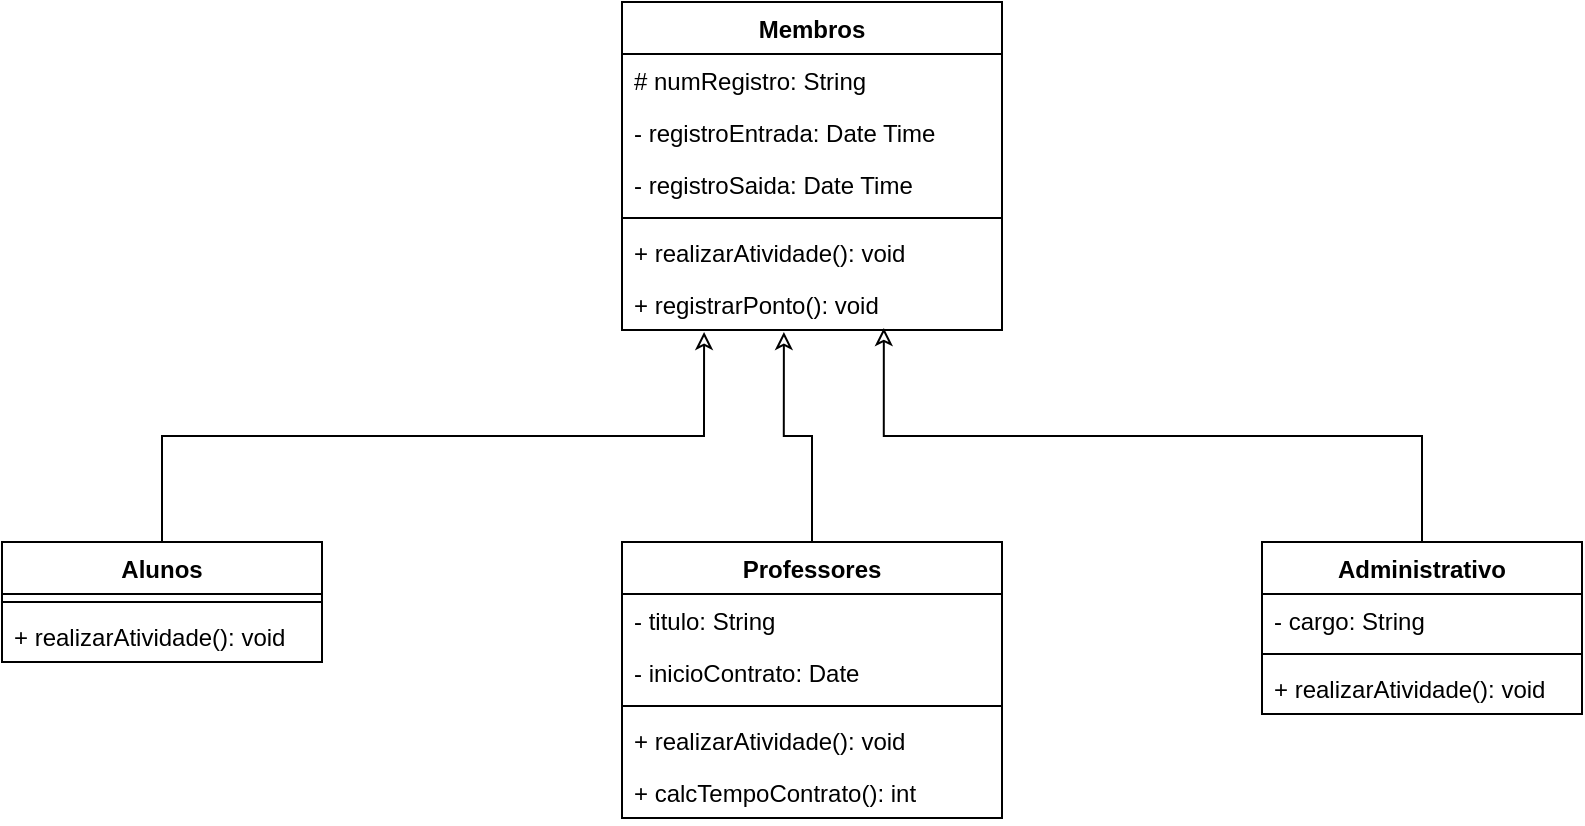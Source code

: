 <mxfile version="14.9.8" type="github">
  <diagram id="NWbcDzMqnAEYbidBrrG_" name="Page-1">
    <mxGraphModel dx="803" dy="546" grid="1" gridSize="10" guides="1" tooltips="1" connect="1" arrows="1" fold="1" page="1" pageScale="1" pageWidth="1169" pageHeight="827" math="0" shadow="0">
      <root>
        <mxCell id="0" />
        <mxCell id="1" parent="0" />
        <mxCell id="3m2InMoyDtRqs2JcVvzx-1" style="edgeStyle=orthogonalEdgeStyle;rounded=0;orthogonalLoop=1;jettySize=auto;html=1;entryX=0.426;entryY=1.038;entryDx=0;entryDy=0;entryPerimeter=0;endArrow=classic;endFill=0;" edge="1" parent="1" source="3m2InMoyDtRqs2JcVvzx-2" target="3m2InMoyDtRqs2JcVvzx-23">
          <mxGeometry relative="1" as="geometry" />
        </mxCell>
        <mxCell id="3m2InMoyDtRqs2JcVvzx-2" value="Professores" style="swimlane;fontStyle=1;align=center;verticalAlign=top;childLayout=stackLayout;horizontal=1;startSize=26;horizontalStack=0;resizeParent=1;resizeParentMax=0;resizeLast=0;collapsible=1;marginBottom=0;" vertex="1" parent="1">
          <mxGeometry x="480" y="380" width="190" height="138" as="geometry" />
        </mxCell>
        <mxCell id="3m2InMoyDtRqs2JcVvzx-3" value="- titulo: String" style="text;strokeColor=none;fillColor=none;align=left;verticalAlign=top;spacingLeft=4;spacingRight=4;overflow=hidden;rotatable=0;points=[[0,0.5],[1,0.5]];portConstraint=eastwest;" vertex="1" parent="3m2InMoyDtRqs2JcVvzx-2">
          <mxGeometry y="26" width="190" height="26" as="geometry" />
        </mxCell>
        <mxCell id="3m2InMoyDtRqs2JcVvzx-4" value="- inicioContrato: Date " style="text;strokeColor=none;fillColor=none;align=left;verticalAlign=top;spacingLeft=4;spacingRight=4;overflow=hidden;rotatable=0;points=[[0,0.5],[1,0.5]];portConstraint=eastwest;" vertex="1" parent="3m2InMoyDtRqs2JcVvzx-2">
          <mxGeometry y="52" width="190" height="26" as="geometry" />
        </mxCell>
        <mxCell id="3m2InMoyDtRqs2JcVvzx-5" value="" style="line;strokeWidth=1;fillColor=none;align=left;verticalAlign=middle;spacingTop=-1;spacingLeft=3;spacingRight=3;rotatable=0;labelPosition=right;points=[];portConstraint=eastwest;" vertex="1" parent="3m2InMoyDtRqs2JcVvzx-2">
          <mxGeometry y="78" width="190" height="8" as="geometry" />
        </mxCell>
        <mxCell id="3m2InMoyDtRqs2JcVvzx-6" value="+ realizarAtividade(): void" style="text;strokeColor=none;fillColor=none;align=left;verticalAlign=top;spacingLeft=4;spacingRight=4;overflow=hidden;rotatable=0;points=[[0,0.5],[1,0.5]];portConstraint=eastwest;" vertex="1" parent="3m2InMoyDtRqs2JcVvzx-2">
          <mxGeometry y="86" width="190" height="26" as="geometry" />
        </mxCell>
        <mxCell id="3m2InMoyDtRqs2JcVvzx-7" value="+ calcTempoContrato(): int" style="text;strokeColor=none;fillColor=none;align=left;verticalAlign=top;spacingLeft=4;spacingRight=4;overflow=hidden;rotatable=0;points=[[0,0.5],[1,0.5]];portConstraint=eastwest;" vertex="1" parent="3m2InMoyDtRqs2JcVvzx-2">
          <mxGeometry y="112" width="190" height="26" as="geometry" />
        </mxCell>
        <mxCell id="3m2InMoyDtRqs2JcVvzx-8" style="edgeStyle=orthogonalEdgeStyle;rounded=0;orthogonalLoop=1;jettySize=auto;html=1;entryX=0.689;entryY=0.962;entryDx=0;entryDy=0;entryPerimeter=0;endArrow=classic;endFill=0;" edge="1" parent="1" source="3m2InMoyDtRqs2JcVvzx-9" target="3m2InMoyDtRqs2JcVvzx-23">
          <mxGeometry relative="1" as="geometry" />
        </mxCell>
        <mxCell id="3m2InMoyDtRqs2JcVvzx-9" value="Administrativo" style="swimlane;fontStyle=1;align=center;verticalAlign=top;childLayout=stackLayout;horizontal=1;startSize=26;horizontalStack=0;resizeParent=1;resizeParentMax=0;resizeLast=0;collapsible=1;marginBottom=0;" vertex="1" parent="1">
          <mxGeometry x="800" y="380" width="160" height="86" as="geometry" />
        </mxCell>
        <mxCell id="3m2InMoyDtRqs2JcVvzx-10" value="- cargo: String" style="text;strokeColor=none;fillColor=none;align=left;verticalAlign=top;spacingLeft=4;spacingRight=4;overflow=hidden;rotatable=0;points=[[0,0.5],[1,0.5]];portConstraint=eastwest;" vertex="1" parent="3m2InMoyDtRqs2JcVvzx-9">
          <mxGeometry y="26" width="160" height="26" as="geometry" />
        </mxCell>
        <mxCell id="3m2InMoyDtRqs2JcVvzx-11" value="" style="line;strokeWidth=1;fillColor=none;align=left;verticalAlign=middle;spacingTop=-1;spacingLeft=3;spacingRight=3;rotatable=0;labelPosition=right;points=[];portConstraint=eastwest;" vertex="1" parent="3m2InMoyDtRqs2JcVvzx-9">
          <mxGeometry y="52" width="160" height="8" as="geometry" />
        </mxCell>
        <mxCell id="3m2InMoyDtRqs2JcVvzx-12" value="+ realizarAtividade(): void" style="text;strokeColor=none;fillColor=none;align=left;verticalAlign=top;spacingLeft=4;spacingRight=4;overflow=hidden;rotatable=0;points=[[0,0.5],[1,0.5]];portConstraint=eastwest;" vertex="1" parent="3m2InMoyDtRqs2JcVvzx-9">
          <mxGeometry y="60" width="160" height="26" as="geometry" />
        </mxCell>
        <mxCell id="3m2InMoyDtRqs2JcVvzx-13" style="edgeStyle=orthogonalEdgeStyle;rounded=0;orthogonalLoop=1;jettySize=auto;html=1;entryX=0.216;entryY=1.038;entryDx=0;entryDy=0;entryPerimeter=0;endArrow=classic;endFill=0;" edge="1" parent="1" source="3m2InMoyDtRqs2JcVvzx-14" target="3m2InMoyDtRqs2JcVvzx-23">
          <mxGeometry relative="1" as="geometry" />
        </mxCell>
        <mxCell id="3m2InMoyDtRqs2JcVvzx-14" value="Alunos" style="swimlane;fontStyle=1;align=center;verticalAlign=top;childLayout=stackLayout;horizontal=1;startSize=26;horizontalStack=0;resizeParent=1;resizeParentMax=0;resizeLast=0;collapsible=1;marginBottom=0;" vertex="1" parent="1">
          <mxGeometry x="170" y="380" width="160" height="60" as="geometry" />
        </mxCell>
        <mxCell id="3m2InMoyDtRqs2JcVvzx-15" value="" style="line;strokeWidth=1;fillColor=none;align=left;verticalAlign=middle;spacingTop=-1;spacingLeft=3;spacingRight=3;rotatable=0;labelPosition=right;points=[];portConstraint=eastwest;" vertex="1" parent="3m2InMoyDtRqs2JcVvzx-14">
          <mxGeometry y="26" width="160" height="8" as="geometry" />
        </mxCell>
        <mxCell id="3m2InMoyDtRqs2JcVvzx-16" value="+ realizarAtividade(): void" style="text;strokeColor=none;fillColor=none;align=left;verticalAlign=top;spacingLeft=4;spacingRight=4;overflow=hidden;rotatable=0;points=[[0,0.5],[1,0.5]];portConstraint=eastwest;" vertex="1" parent="3m2InMoyDtRqs2JcVvzx-14">
          <mxGeometry y="34" width="160" height="26" as="geometry" />
        </mxCell>
        <mxCell id="3m2InMoyDtRqs2JcVvzx-17" value="Membros" style="swimlane;fontStyle=1;align=center;verticalAlign=top;childLayout=stackLayout;horizontal=1;startSize=26;horizontalStack=0;resizeParent=1;resizeParentMax=0;resizeLast=0;collapsible=1;marginBottom=0;" vertex="1" parent="1">
          <mxGeometry x="480" y="110" width="190" height="164" as="geometry" />
        </mxCell>
        <mxCell id="3m2InMoyDtRqs2JcVvzx-18" value="# numRegistro: String" style="text;strokeColor=none;fillColor=none;align=left;verticalAlign=top;spacingLeft=4;spacingRight=4;overflow=hidden;rotatable=0;points=[[0,0.5],[1,0.5]];portConstraint=eastwest;" vertex="1" parent="3m2InMoyDtRqs2JcVvzx-17">
          <mxGeometry y="26" width="190" height="26" as="geometry" />
        </mxCell>
        <mxCell id="3m2InMoyDtRqs2JcVvzx-19" value="- registroEntrada: Date Time" style="text;strokeColor=none;fillColor=none;align=left;verticalAlign=top;spacingLeft=4;spacingRight=4;overflow=hidden;rotatable=0;points=[[0,0.5],[1,0.5]];portConstraint=eastwest;" vertex="1" parent="3m2InMoyDtRqs2JcVvzx-17">
          <mxGeometry y="52" width="190" height="26" as="geometry" />
        </mxCell>
        <mxCell id="3m2InMoyDtRqs2JcVvzx-20" value="- registroSaida: Date Time" style="text;strokeColor=none;fillColor=none;align=left;verticalAlign=top;spacingLeft=4;spacingRight=4;overflow=hidden;rotatable=0;points=[[0,0.5],[1,0.5]];portConstraint=eastwest;" vertex="1" parent="3m2InMoyDtRqs2JcVvzx-17">
          <mxGeometry y="78" width="190" height="26" as="geometry" />
        </mxCell>
        <mxCell id="3m2InMoyDtRqs2JcVvzx-21" value="" style="line;strokeWidth=1;fillColor=none;align=left;verticalAlign=middle;spacingTop=-1;spacingLeft=3;spacingRight=3;rotatable=0;labelPosition=right;points=[];portConstraint=eastwest;" vertex="1" parent="3m2InMoyDtRqs2JcVvzx-17">
          <mxGeometry y="104" width="190" height="8" as="geometry" />
        </mxCell>
        <mxCell id="3m2InMoyDtRqs2JcVvzx-22" value="+ realizarAtividade(): void" style="text;strokeColor=none;fillColor=none;align=left;verticalAlign=top;spacingLeft=4;spacingRight=4;overflow=hidden;rotatable=0;points=[[0,0.5],[1,0.5]];portConstraint=eastwest;" vertex="1" parent="3m2InMoyDtRqs2JcVvzx-17">
          <mxGeometry y="112" width="190" height="26" as="geometry" />
        </mxCell>
        <mxCell id="3m2InMoyDtRqs2JcVvzx-23" value="+ registrarPonto(): void" style="text;strokeColor=none;fillColor=none;align=left;verticalAlign=top;spacingLeft=4;spacingRight=4;overflow=hidden;rotatable=0;points=[[0,0.5],[1,0.5]];portConstraint=eastwest;" vertex="1" parent="3m2InMoyDtRqs2JcVvzx-17">
          <mxGeometry y="138" width="190" height="26" as="geometry" />
        </mxCell>
      </root>
    </mxGraphModel>
  </diagram>
</mxfile>
